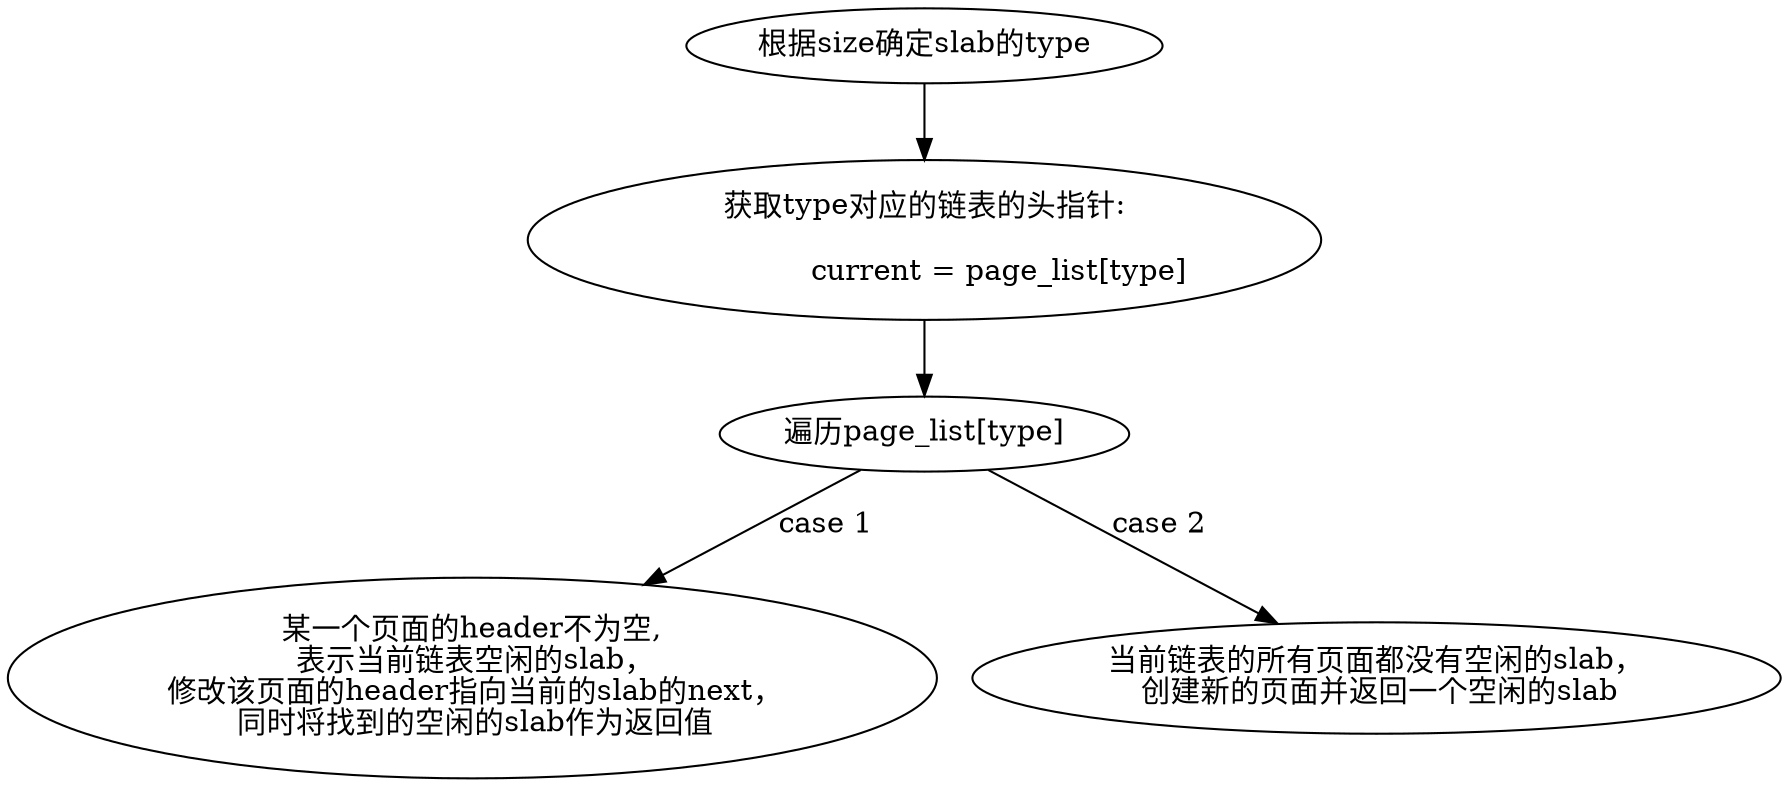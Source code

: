 digraph{
		node0[label="根据size确定slab的type"]
		node0->node1
		node1[label="获取type对应的链表的头指针:\n
		current = page_list[type]"]
		node1->node2
		node2[label="遍历page_list[type]"]
		node3[label="某一个页面的header不为空,\n 表示当前链表空闲的slab，\n 修改该页面的header指向当前的slab的next，\n 同时将找到的空闲的slab作为返回值"]
		node4[label="当前链表的所有页面都没有空闲的slab，\n 创建新的页面并返回一个空闲的slab"]
		node2->node3[label="case 1"]
		node2->node4[label="case 2"]
}

